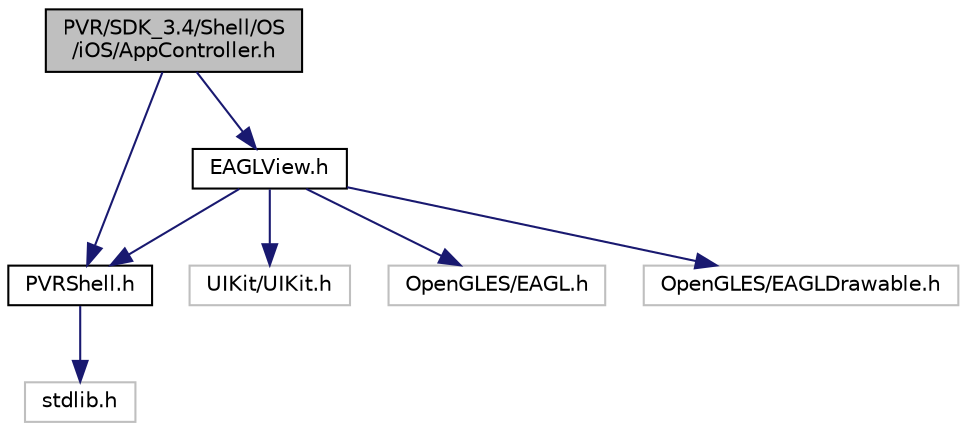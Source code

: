 digraph "PVR/SDK_3.4/Shell/OS/iOS/AppController.h"
{
  edge [fontname="Helvetica",fontsize="10",labelfontname="Helvetica",labelfontsize="10"];
  node [fontname="Helvetica",fontsize="10",shape=record];
  Node1 [label="PVR/SDK_3.4/Shell/OS\l/iOS/AppController.h",height=0.2,width=0.4,color="black", fillcolor="grey75", style="filled", fontcolor="black"];
  Node1 -> Node2 [color="midnightblue",fontsize="10",style="solid"];
  Node2 [label="PVRShell.h",height=0.2,width=0.4,color="black", fillcolor="white", style="filled",URL="$_p_v_r_shell_8h.html",tooltip="Makes programming for 3D APIs easier by wrapping surface initialization, Texture allocation and other..."];
  Node2 -> Node3 [color="midnightblue",fontsize="10",style="solid"];
  Node3 [label="stdlib.h",height=0.2,width=0.4,color="grey75", fillcolor="white", style="filled"];
  Node1 -> Node4 [color="midnightblue",fontsize="10",style="solid"];
  Node4 [label="EAGLView.h",height=0.2,width=0.4,color="black", fillcolor="white", style="filled",URL="$_e_a_g_l_view_8h.html",tooltip="Provides an EAGL surface to write an OpenGL scene into. "];
  Node4 -> Node5 [color="midnightblue",fontsize="10",style="solid"];
  Node5 [label="UIKit/UIKit.h",height=0.2,width=0.4,color="grey75", fillcolor="white", style="filled"];
  Node4 -> Node6 [color="midnightblue",fontsize="10",style="solid"];
  Node6 [label="OpenGLES/EAGL.h",height=0.2,width=0.4,color="grey75", fillcolor="white", style="filled"];
  Node4 -> Node7 [color="midnightblue",fontsize="10",style="solid"];
  Node7 [label="OpenGLES/EAGLDrawable.h",height=0.2,width=0.4,color="grey75", fillcolor="white", style="filled"];
  Node4 -> Node2 [color="midnightblue",fontsize="10",style="solid"];
}

